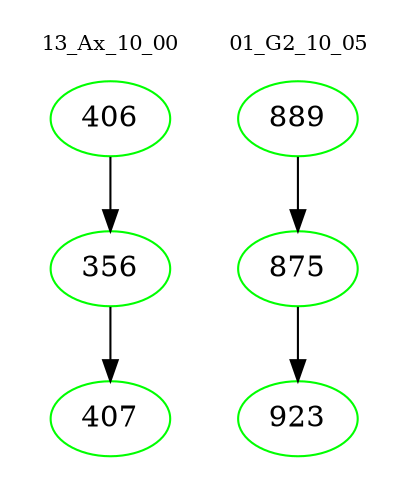 digraph{
subgraph cluster_0 {
color = white
label = "13_Ax_10_00";
fontsize=10;
T0_406 [label="406", color="green"]
T0_406 -> T0_356 [color="black"]
T0_356 [label="356", color="green"]
T0_356 -> T0_407 [color="black"]
T0_407 [label="407", color="green"]
}
subgraph cluster_1 {
color = white
label = "01_G2_10_05";
fontsize=10;
T1_889 [label="889", color="green"]
T1_889 -> T1_875 [color="black"]
T1_875 [label="875", color="green"]
T1_875 -> T1_923 [color="black"]
T1_923 [label="923", color="green"]
}
}
